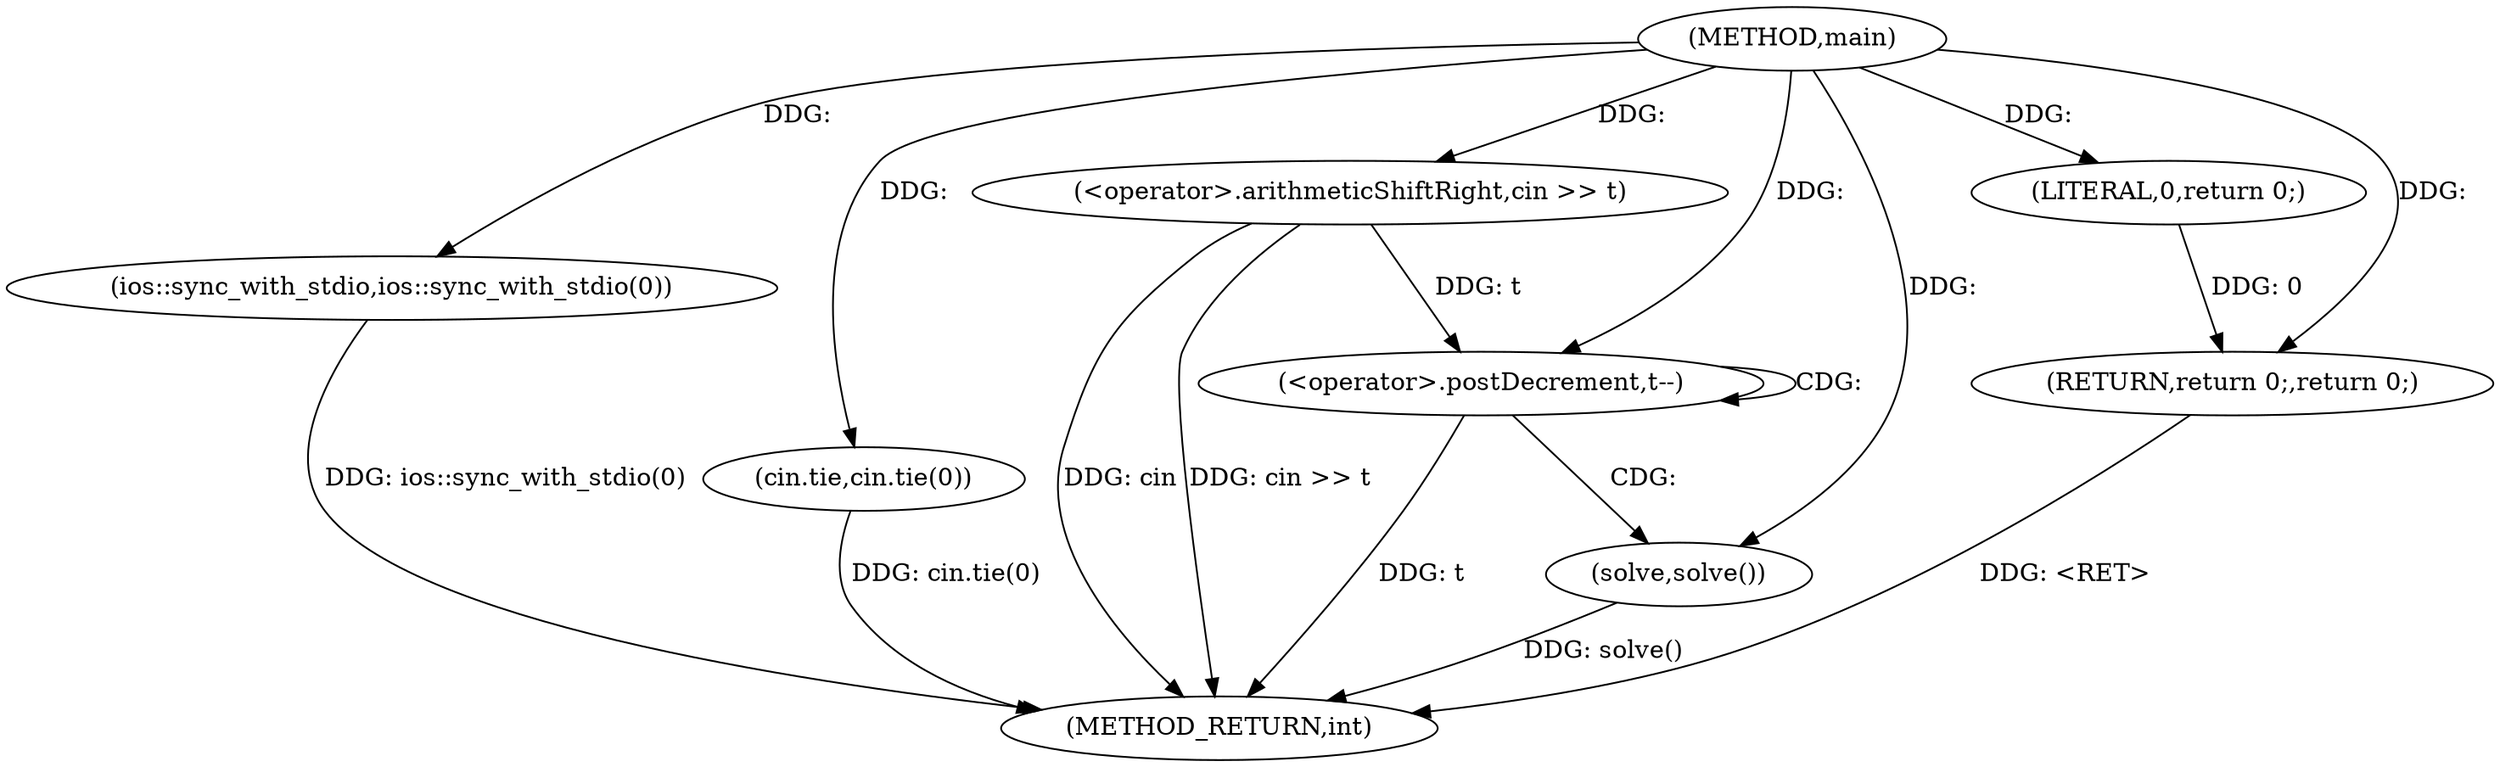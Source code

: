 digraph "main" {  
"1000167" [label = "(METHOD,main)" ]
"1000184" [label = "(METHOD_RETURN,int)" ]
"1000169" [label = "(ios::sync_with_stdio,ios::sync_with_stdio(0))" ]
"1000171" [label = "(cin.tie,cin.tie(0))" ]
"1000174" [label = "(<operator>.arithmeticShiftRight,cin >> t)" ]
"1000182" [label = "(RETURN,return 0;,return 0;)" ]
"1000178" [label = "(<operator>.postDecrement,t--)" ]
"1000183" [label = "(LITERAL,0,return 0;)" ]
"1000181" [label = "(solve,solve())" ]
  "1000169" -> "1000184"  [ label = "DDG: ios::sync_with_stdio(0)"] 
  "1000171" -> "1000184"  [ label = "DDG: cin.tie(0)"] 
  "1000174" -> "1000184"  [ label = "DDG: cin >> t"] 
  "1000178" -> "1000184"  [ label = "DDG: t"] 
  "1000181" -> "1000184"  [ label = "DDG: solve()"] 
  "1000182" -> "1000184"  [ label = "DDG: <RET>"] 
  "1000174" -> "1000184"  [ label = "DDG: cin"] 
  "1000183" -> "1000182"  [ label = "DDG: 0"] 
  "1000167" -> "1000182"  [ label = "DDG: "] 
  "1000167" -> "1000169"  [ label = "DDG: "] 
  "1000167" -> "1000171"  [ label = "DDG: "] 
  "1000167" -> "1000174"  [ label = "DDG: "] 
  "1000167" -> "1000183"  [ label = "DDG: "] 
  "1000174" -> "1000178"  [ label = "DDG: t"] 
  "1000167" -> "1000178"  [ label = "DDG: "] 
  "1000167" -> "1000181"  [ label = "DDG: "] 
  "1000178" -> "1000178"  [ label = "CDG: "] 
  "1000178" -> "1000181"  [ label = "CDG: "] 
}
